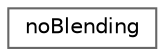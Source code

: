 digraph "Graphical Class Hierarchy"
{
 // LATEX_PDF_SIZE
  bgcolor="transparent";
  edge [fontname=Helvetica,fontsize=10,labelfontname=Helvetica,labelfontsize=10];
  node [fontname=Helvetica,fontsize=10,shape=box,height=0.2,width=0.4];
  rankdir="LR";
  Node0 [id="Node000000",label="noBlending",height=0.2,width=0.4,color="grey40", fillcolor="white", style="filled",URL="$classFoam_1_1noBlending.html",tooltip=" "];
}
